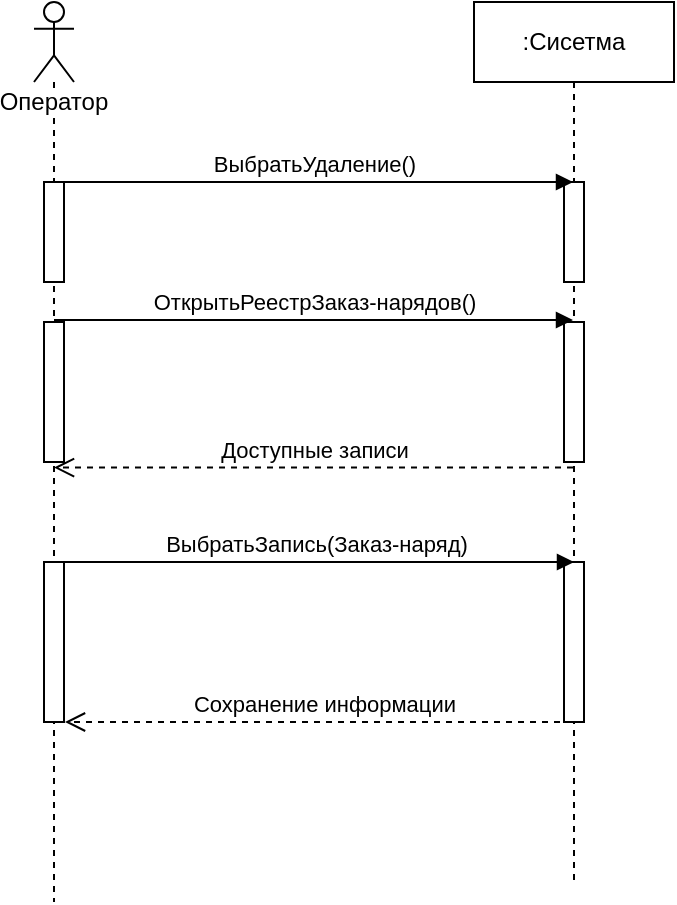 <mxfile version="10.8.0" type="device"><diagram id="yojFoDTNyv6jDO414Qb6" name="Page-1"><mxGraphModel dx="898" dy="628" grid="1" gridSize="10" guides="1" tooltips="1" connect="1" arrows="1" fold="1" page="1" pageScale="1" pageWidth="827" pageHeight="1169" math="0" shadow="0"><root><mxCell id="0"/><mxCell id="1" parent="0"/><mxCell id="zxncPdfBqvs0snK72rpC-1" value="Оператор" style="shape=umlLifeline;participant=umlActor;perimeter=lifelinePerimeter;whiteSpace=wrap;html=1;container=1;collapsible=0;recursiveResize=0;verticalAlign=top;spacingTop=36;labelBackgroundColor=#ffffff;outlineConnect=0;" vertex="1" parent="1"><mxGeometry x="130" y="30" width="20" height="450" as="geometry"/></mxCell><mxCell id="zxncPdfBqvs0snK72rpC-5" value="" style="html=1;points=[];perimeter=orthogonalPerimeter;" vertex="1" parent="zxncPdfBqvs0snK72rpC-1"><mxGeometry x="5" y="90" width="10" height="50" as="geometry"/></mxCell><mxCell id="zxncPdfBqvs0snK72rpC-10" value="" style="html=1;points=[];perimeter=orthogonalPerimeter;" vertex="1" parent="zxncPdfBqvs0snK72rpC-1"><mxGeometry x="5" y="160" width="10" height="70" as="geometry"/></mxCell><mxCell id="zxncPdfBqvs0snK72rpC-15" value="" style="html=1;points=[];perimeter=orthogonalPerimeter;" vertex="1" parent="zxncPdfBqvs0snK72rpC-1"><mxGeometry x="5" y="280" width="10" height="80" as="geometry"/></mxCell><mxCell id="zxncPdfBqvs0snK72rpC-2" value=":Сисетма" style="shape=umlLifeline;perimeter=lifelinePerimeter;whiteSpace=wrap;html=1;container=1;collapsible=0;recursiveResize=0;outlineConnect=0;" vertex="1" parent="1"><mxGeometry x="350" y="30" width="100" height="440" as="geometry"/></mxCell><mxCell id="zxncPdfBqvs0snK72rpC-4" value="" style="html=1;points=[];perimeter=orthogonalPerimeter;" vertex="1" parent="zxncPdfBqvs0snK72rpC-2"><mxGeometry x="45" y="90" width="10" height="50" as="geometry"/></mxCell><mxCell id="zxncPdfBqvs0snK72rpC-11" value="" style="html=1;points=[];perimeter=orthogonalPerimeter;" vertex="1" parent="zxncPdfBqvs0snK72rpC-2"><mxGeometry x="45" y="160" width="10" height="70" as="geometry"/></mxCell><mxCell id="zxncPdfBqvs0snK72rpC-14" value="" style="html=1;points=[];perimeter=orthogonalPerimeter;" vertex="1" parent="zxncPdfBqvs0snK72rpC-2"><mxGeometry x="45" y="280" width="10" height="80" as="geometry"/></mxCell><mxCell id="zxncPdfBqvs0snK72rpC-7" value="ВыбратьУдаление()" style="html=1;verticalAlign=bottom;endArrow=block;exitX=0.5;exitY=0;exitDx=0;exitDy=0;exitPerimeter=0;" edge="1" target="zxncPdfBqvs0snK72rpC-2" parent="1" source="zxncPdfBqvs0snK72rpC-5"><mxGeometry x="0.002" relative="1" as="geometry"><mxPoint x="580" y="270" as="sourcePoint"/><mxPoint x="290" y="150" as="targetPoint"/><mxPoint as="offset"/></mxGeometry></mxCell><mxCell id="zxncPdfBqvs0snK72rpC-12" value="ОткрытьРеестрЗаказ-нарядов()" style="html=1;verticalAlign=bottom;endArrow=block;exitX=0.5;exitY=0;exitDx=0;exitDy=0;exitPerimeter=0;" edge="1" parent="1"><mxGeometry x="0.002" relative="1" as="geometry"><mxPoint x="140" y="189" as="sourcePoint"/><mxPoint x="399.5" y="189" as="targetPoint"/><mxPoint as="offset"/></mxGeometry></mxCell><mxCell id="zxncPdfBqvs0snK72rpC-13" value="Доступные записи" style="html=1;verticalAlign=bottom;endArrow=open;dashed=1;endSize=8;entryX=0.5;entryY=1.04;entryDx=0;entryDy=0;entryPerimeter=0;" edge="1" parent="1" source="zxncPdfBqvs0snK72rpC-2" target="zxncPdfBqvs0snK72rpC-10"><mxGeometry relative="1" as="geometry"><mxPoint x="240" y="239" as="targetPoint"/><mxPoint x="310" y="239" as="sourcePoint"/></mxGeometry></mxCell><mxCell id="zxncPdfBqvs0snK72rpC-16" value="ВыбратьЗапись(Заказ-наряд)" style="html=1;verticalAlign=bottom;endArrow=block;exitX=0.5;exitY=0;exitDx=0;exitDy=0;exitPerimeter=0;" edge="1" parent="1"><mxGeometry x="0.002" relative="1" as="geometry"><mxPoint x="140.5" y="310" as="sourcePoint"/><mxPoint x="400" y="310" as="targetPoint"/><mxPoint as="offset"/></mxGeometry></mxCell><mxCell id="zxncPdfBqvs0snK72rpC-17" value="Сохранение информации" style="html=1;verticalAlign=bottom;endArrow=open;dashed=1;endSize=8;entryX=0.5;entryY=1.04;entryDx=0;entryDy=0;entryPerimeter=0;" edge="1" parent="1"><mxGeometry relative="1" as="geometry"><mxPoint x="145.5" y="390" as="targetPoint"/><mxPoint x="405" y="390" as="sourcePoint"/></mxGeometry></mxCell></root></mxGraphModel></diagram></mxfile>
